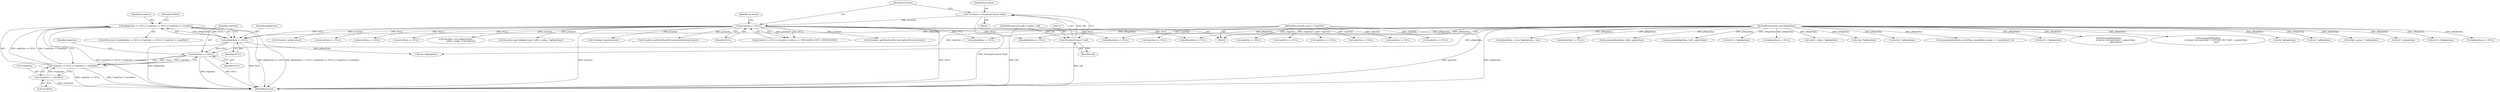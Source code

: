 digraph "0_Android_aeea52da00d210587fb3ed895de3d5f2e0264c88_11@API" {
"1000274" [label="(Call,pReplyData == NULL || replySize == NULL || *replySize != sizeof(int))"];
"1000275" [label="(Call,pReplyData == NULL)"];
"1000108" [label="(MethodParameterIn,void *pReplyData)"];
"1000119" [label="(Call,pContext == NULL)"];
"1000111" [label="(Call,* pContext = (VisualizerContext *)self)"];
"1000113" [label="(Call,(VisualizerContext *)self)"];
"1000103" [label="(MethodParameterIn,effect_handle_t self)"];
"1000278" [label="(Call,replySize == NULL || *replySize != sizeof(int))"];
"1000279" [label="(Call,replySize == NULL)"];
"1000107" [label="(MethodParameterIn,uint32_t *replySize)"];
"1000282" [label="(Call,*replySize != sizeof(int))"];
"1000781" [label="(Call,pReplyData = (char *)pReplyData + size)"];
"1000833" [label="(Call,Visualizer_getDeltaTimeMsFromUpdatedTime(pContext))"];
"1000121" [label="(Identifier,NULL)"];
"1000283" [label="(Call,*replySize)"];
"1000236" [label="(Call,replySize == NULL)"];
"1000333" [label="(Call,pReplyData == NULL)"];
"1000706" [label="(Call,memset(pReplyData, 0x80, captureSize))"];
"1000811" [label="(Call,memset(pReplyData, 0x80, captureSize))"];
"1000277" [label="(Identifier,NULL)"];
"1000674" [label="(Call,Visualizer_getDeltaTimeMsFromUpdatedTime(pContext))"];
"1000556" [label="(Call,(int32_t *)pReplyData)"];
"1000124" [label="(Identifier,pContext)"];
"1000276" [label="(Identifier,pReplyData)"];
"1000294" [label="(Identifier,pContext)"];
"1000282" [label="(Call,*replySize != sizeof(int))"];
"1000107" [label="(MethodParameterIn,uint32_t *replySize)"];
"1000511" [label="(Call,pReplyData == NULL)"];
"1000158" [label="(Call,Visualizer_init(pContext))"];
"1000281" [label="(Identifier,NULL)"];
"1000290" [label="(Identifier,EINVAL)"];
"1000649" [label="(Call,pReplyData == NULL)"];
"1000319" [label="(Call,pCmdData == NULL)"];
"1000113" [label="(Call,(VisualizerContext *)self)"];
"1000232" [label="(Call,pReplyData == NULL)"];
"1000274" [label="(Call,pReplyData == NULL || replySize == NULL || *replySize != sizeof(int))"];
"1000112" [label="(Identifier,pContext)"];
"1000103" [label="(MethodParameterIn,effect_handle_t self)"];
"1000177" [label="(Call,replySize == NULL)"];
"1000221" [label="(Call,(effect_config_t *)pReplyData)"];
"1000310" [label="(Call,(int *)pReplyData)"];
"1000784" [label="(Call,(char *)pReplyData)"];
"1000164" [label="(Call,pCmdData == NULL)"];
"1000494" [label="(Call,pCmdData == NULL)"];
"1000115" [label="(Identifier,self)"];
"1000629" [label="(Call,(int32_t *)pReplyData)"];
"1000357" [label="(Call,memcpy(pReplyData, pCmdData, sizeof(effect_param_t) + sizeof(uint32_t)))"];
"1000653" [label="(Call,replySize == NULL)"];
"1000529" [label="(Call,(int32_t *)pReplyData)"];
"1000194" [label="(Call,Visualizer_setConfig(pContext,\n                 (effect_config_t *) pCmdData))"];
"1000219" [label="(Call,Visualizer_getConfig(pContext, (effect_config_t *)pReplyData))"];
"1000515" [label="(Call,replySize == NULL)"];
"1000137" [label="(Call,pReplyData == NULL)"];
"1000118" [label="(Call,pContext == NULL || pContext->mState == VISUALIZER_STATE_UNINITIALIZED)"];
"1000111" [label="(Call,* pContext = (VisualizerContext *)self)"];
"1001028" [label="(MethodReturn,int)"];
"1000794" [label="(Call,memcpy(pReplyData,\n                       pContext->mCaptureBuf + capturePoint,\n                       captureSize))"];
"1000280" [label="(Identifier,replySize)"];
"1000771" [label="(Call,memcpy(pReplyData,\n                           pContext->mCaptureBuf + CAPTURE_BUF_SIZE + capturePoint,\n                           size))"];
"1000284" [label="(Identifier,replySize)"];
"1000273" [label="(ControlStructure,if (pReplyData == NULL || replySize == NULL || *replySize != sizeof(int)))"];
"1000337" [label="(Call,replySize == NULL)"];
"1000119" [label="(Call,pContext == NULL)"];
"1000120" [label="(Identifier,pContext)"];
"1000267" [label="(Call,(int *)pReplyData)"];
"1000275" [label="(Call,pReplyData == NULL)"];
"1000226" [label="(Call,Visualizer_reset(pContext))"];
"1000285" [label="(Call,sizeof(int))"];
"1000109" [label="(Block,)"];
"1000155" [label="(Call,(int *) pReplyData)"];
"1000108" [label="(MethodParameterIn,void *pReplyData)"];
"1000203" [label="(Call,pReplyData == NULL)"];
"1000141" [label="(Call,replySize == NULL)"];
"1000368" [label="(Call,(effect_param_t *)pReplyData)"];
"1000191" [label="(Call,(int *) pReplyData)"];
"1000958" [label="(Call,(int32_t*)pReplyData)"];
"1000173" [label="(Call,pReplyData == NULL)"];
"1000207" [label="(Call,replySize == NULL)"];
"1000278" [label="(Call,replySize == NULL || *replySize != sizeof(int))"];
"1000279" [label="(Call,replySize == NULL)"];
"1000274" -> "1000273"  [label="AST: "];
"1000274" -> "1000275"  [label="CFG: "];
"1000274" -> "1000278"  [label="CFG: "];
"1000275" -> "1000274"  [label="AST: "];
"1000278" -> "1000274"  [label="AST: "];
"1000290" -> "1000274"  [label="CFG: "];
"1000294" -> "1000274"  [label="CFG: "];
"1000274" -> "1001028"  [label="DDG: pReplyData == NULL"];
"1000274" -> "1001028"  [label="DDG: pReplyData == NULL || replySize == NULL || *replySize != sizeof(int)"];
"1000274" -> "1001028"  [label="DDG: replySize == NULL || *replySize != sizeof(int)"];
"1000275" -> "1000274"  [label="DDG: pReplyData"];
"1000275" -> "1000274"  [label="DDG: NULL"];
"1000278" -> "1000274"  [label="DDG: replySize == NULL"];
"1000278" -> "1000274"  [label="DDG: *replySize != sizeof(int)"];
"1000275" -> "1000277"  [label="CFG: "];
"1000276" -> "1000275"  [label="AST: "];
"1000277" -> "1000275"  [label="AST: "];
"1000280" -> "1000275"  [label="CFG: "];
"1000275" -> "1001028"  [label="DDG: pReplyData"];
"1000275" -> "1001028"  [label="DDG: NULL"];
"1000108" -> "1000275"  [label="DDG: pReplyData"];
"1000119" -> "1000275"  [label="DDG: NULL"];
"1000275" -> "1000279"  [label="DDG: NULL"];
"1000275" -> "1000310"  [label="DDG: pReplyData"];
"1000108" -> "1000102"  [label="AST: "];
"1000108" -> "1001028"  [label="DDG: pReplyData"];
"1000108" -> "1000137"  [label="DDG: pReplyData"];
"1000108" -> "1000155"  [label="DDG: pReplyData"];
"1000108" -> "1000173"  [label="DDG: pReplyData"];
"1000108" -> "1000191"  [label="DDG: pReplyData"];
"1000108" -> "1000203"  [label="DDG: pReplyData"];
"1000108" -> "1000221"  [label="DDG: pReplyData"];
"1000108" -> "1000232"  [label="DDG: pReplyData"];
"1000108" -> "1000267"  [label="DDG: pReplyData"];
"1000108" -> "1000310"  [label="DDG: pReplyData"];
"1000108" -> "1000333"  [label="DDG: pReplyData"];
"1000108" -> "1000357"  [label="DDG: pReplyData"];
"1000108" -> "1000368"  [label="DDG: pReplyData"];
"1000108" -> "1000511"  [label="DDG: pReplyData"];
"1000108" -> "1000529"  [label="DDG: pReplyData"];
"1000108" -> "1000556"  [label="DDG: pReplyData"];
"1000108" -> "1000629"  [label="DDG: pReplyData"];
"1000108" -> "1000649"  [label="DDG: pReplyData"];
"1000108" -> "1000706"  [label="DDG: pReplyData"];
"1000108" -> "1000771"  [label="DDG: pReplyData"];
"1000108" -> "1000781"  [label="DDG: pReplyData"];
"1000108" -> "1000784"  [label="DDG: pReplyData"];
"1000108" -> "1000794"  [label="DDG: pReplyData"];
"1000108" -> "1000811"  [label="DDG: pReplyData"];
"1000108" -> "1000958"  [label="DDG: pReplyData"];
"1000119" -> "1000118"  [label="AST: "];
"1000119" -> "1000121"  [label="CFG: "];
"1000120" -> "1000119"  [label="AST: "];
"1000121" -> "1000119"  [label="AST: "];
"1000124" -> "1000119"  [label="CFG: "];
"1000118" -> "1000119"  [label="CFG: "];
"1000119" -> "1001028"  [label="DDG: NULL"];
"1000119" -> "1001028"  [label="DDG: pContext"];
"1000119" -> "1000118"  [label="DDG: pContext"];
"1000119" -> "1000118"  [label="DDG: NULL"];
"1000111" -> "1000119"  [label="DDG: pContext"];
"1000119" -> "1000137"  [label="DDG: NULL"];
"1000119" -> "1000158"  [label="DDG: pContext"];
"1000119" -> "1000164"  [label="DDG: NULL"];
"1000119" -> "1000194"  [label="DDG: pContext"];
"1000119" -> "1000203"  [label="DDG: NULL"];
"1000119" -> "1000219"  [label="DDG: pContext"];
"1000119" -> "1000226"  [label="DDG: pContext"];
"1000119" -> "1000232"  [label="DDG: NULL"];
"1000119" -> "1000319"  [label="DDG: NULL"];
"1000119" -> "1000494"  [label="DDG: NULL"];
"1000119" -> "1000649"  [label="DDG: NULL"];
"1000119" -> "1000674"  [label="DDG: pContext"];
"1000119" -> "1000833"  [label="DDG: pContext"];
"1000111" -> "1000109"  [label="AST: "];
"1000111" -> "1000113"  [label="CFG: "];
"1000112" -> "1000111"  [label="AST: "];
"1000113" -> "1000111"  [label="AST: "];
"1000120" -> "1000111"  [label="CFG: "];
"1000111" -> "1001028"  [label="DDG: (VisualizerContext *)self"];
"1000113" -> "1000111"  [label="DDG: self"];
"1000113" -> "1000115"  [label="CFG: "];
"1000114" -> "1000113"  [label="AST: "];
"1000115" -> "1000113"  [label="AST: "];
"1000113" -> "1001028"  [label="DDG: self"];
"1000103" -> "1000113"  [label="DDG: self"];
"1000103" -> "1000102"  [label="AST: "];
"1000103" -> "1001028"  [label="DDG: self"];
"1000278" -> "1000279"  [label="CFG: "];
"1000278" -> "1000282"  [label="CFG: "];
"1000279" -> "1000278"  [label="AST: "];
"1000282" -> "1000278"  [label="AST: "];
"1000278" -> "1001028"  [label="DDG: *replySize != sizeof(int)"];
"1000278" -> "1001028"  [label="DDG: replySize == NULL"];
"1000279" -> "1000278"  [label="DDG: replySize"];
"1000279" -> "1000278"  [label="DDG: NULL"];
"1000282" -> "1000278"  [label="DDG: *replySize"];
"1000279" -> "1000281"  [label="CFG: "];
"1000280" -> "1000279"  [label="AST: "];
"1000281" -> "1000279"  [label="AST: "];
"1000284" -> "1000279"  [label="CFG: "];
"1000279" -> "1001028"  [label="DDG: replySize"];
"1000279" -> "1001028"  [label="DDG: NULL"];
"1000107" -> "1000279"  [label="DDG: replySize"];
"1000107" -> "1000102"  [label="AST: "];
"1000107" -> "1001028"  [label="DDG: replySize"];
"1000107" -> "1000141"  [label="DDG: replySize"];
"1000107" -> "1000177"  [label="DDG: replySize"];
"1000107" -> "1000207"  [label="DDG: replySize"];
"1000107" -> "1000236"  [label="DDG: replySize"];
"1000107" -> "1000337"  [label="DDG: replySize"];
"1000107" -> "1000515"  [label="DDG: replySize"];
"1000107" -> "1000653"  [label="DDG: replySize"];
"1000282" -> "1000285"  [label="CFG: "];
"1000283" -> "1000282"  [label="AST: "];
"1000285" -> "1000282"  [label="AST: "];
"1000282" -> "1001028"  [label="DDG: *replySize"];
}
